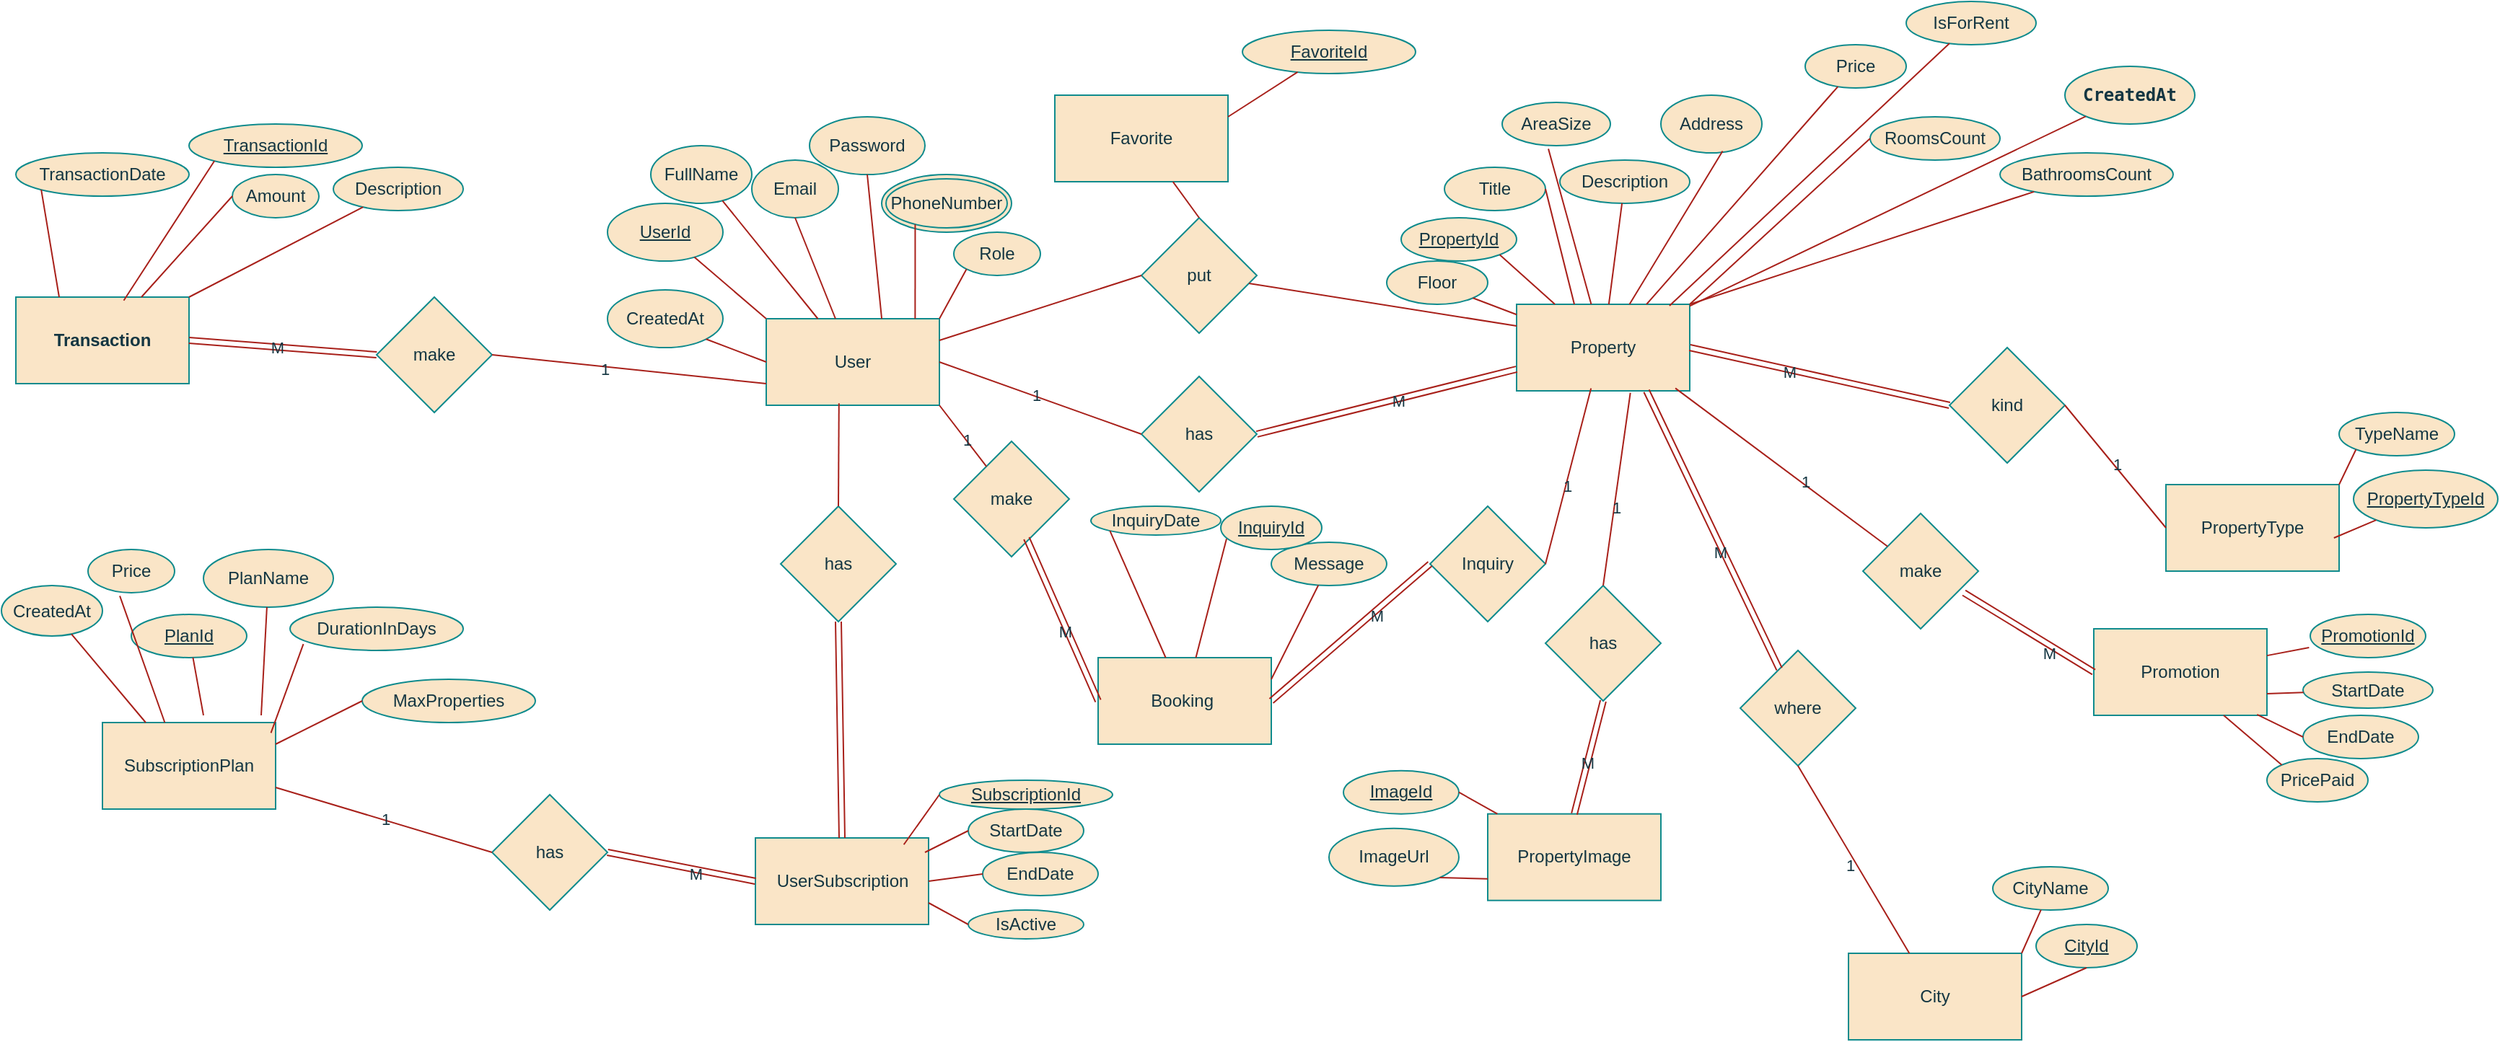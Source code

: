 <mxfile version="26.2.15">
  <diagram id="R2lEEEUBdFMjLlhIrx00" name="Page-1">
    <mxGraphModel dx="2963" dy="2132" grid="1" gridSize="10" guides="1" tooltips="1" connect="1" arrows="1" fold="1" page="1" pageScale="1" pageWidth="850" pageHeight="1100" math="0" shadow="0" extFonts="Permanent Marker^https://fonts.googleapis.com/css?family=Permanent+Marker">
      <root>
        <mxCell id="0" />
        <mxCell id="1" parent="0" />
        <mxCell id="-V20mJcXpSPPTkpzPlK9-1" value="User" style="rounded=0;whiteSpace=wrap;html=1;labelBackgroundColor=none;fillColor=#FAE5C7;strokeColor=#0F8B8D;fontColor=#143642;" vertex="1" parent="1">
          <mxGeometry x="120" y="190" width="120" height="60" as="geometry" />
        </mxCell>
        <mxCell id="-V20mJcXpSPPTkpzPlK9-2" value="&lt;u&gt;UserId&lt;/u&gt;" style="ellipse;whiteSpace=wrap;html=1;labelBackgroundColor=none;fillColor=#FAE5C7;strokeColor=#0F8B8D;fontColor=#143642;" vertex="1" parent="1">
          <mxGeometry x="10" y="110" width="80" height="40" as="geometry" />
        </mxCell>
        <mxCell id="-V20mJcXpSPPTkpzPlK9-3" value="Email" style="ellipse;whiteSpace=wrap;html=1;labelBackgroundColor=none;fillColor=#FAE5C7;strokeColor=#0F8B8D;fontColor=#143642;" vertex="1" parent="1">
          <mxGeometry x="110" y="80" width="60" height="40" as="geometry" />
        </mxCell>
        <mxCell id="-V20mJcXpSPPTkpzPlK9-4" value="FullName" style="ellipse;whiteSpace=wrap;html=1;labelBackgroundColor=none;fillColor=#FAE5C7;strokeColor=#0F8B8D;fontColor=#143642;" vertex="1" parent="1">
          <mxGeometry x="40" y="70" width="70" height="40" as="geometry" />
        </mxCell>
        <mxCell id="-V20mJcXpSPPTkpzPlK9-6" value="Password" style="ellipse;whiteSpace=wrap;html=1;labelBackgroundColor=none;fillColor=#FAE5C7;strokeColor=#0F8B8D;fontColor=#143642;" vertex="1" parent="1">
          <mxGeometry x="150" y="50" width="80" height="40" as="geometry" />
        </mxCell>
        <mxCell id="-V20mJcXpSPPTkpzPlK9-7" value="PhoneNumber" style="ellipse;shape=doubleEllipse;margin=3;whiteSpace=wrap;html=1;align=center;labelBackgroundColor=none;fillColor=#FAE5C7;strokeColor=#0F8B8D;fontColor=#143642;" vertex="1" parent="1">
          <mxGeometry x="200" y="90" width="90" height="40" as="geometry" />
        </mxCell>
        <mxCell id="-V20mJcXpSPPTkpzPlK9-8" value="Role" style="ellipse;whiteSpace=wrap;html=1;labelBackgroundColor=none;fillColor=#FAE5C7;strokeColor=#0F8B8D;fontColor=#143642;" vertex="1" parent="1">
          <mxGeometry x="250" y="130" width="60" height="30" as="geometry" />
        </mxCell>
        <mxCell id="-V20mJcXpSPPTkpzPlK9-10" value="CreatedAt" style="ellipse;whiteSpace=wrap;html=1;labelBackgroundColor=none;fillColor=#FAE5C7;strokeColor=#0F8B8D;fontColor=#143642;" vertex="1" parent="1">
          <mxGeometry x="10" y="170" width="80" height="40" as="geometry" />
        </mxCell>
        <mxCell id="-V20mJcXpSPPTkpzPlK9-11" value="" style="endArrow=none;html=1;rounded=0;entryX=1;entryY=1;entryDx=0;entryDy=0;exitX=0;exitY=0.5;exitDx=0;exitDy=0;labelBackgroundColor=none;strokeColor=#A8201A;fontColor=default;" edge="1" parent="1" source="-V20mJcXpSPPTkpzPlK9-1" target="-V20mJcXpSPPTkpzPlK9-10">
          <mxGeometry width="50" height="50" relative="1" as="geometry">
            <mxPoint x="400" y="350" as="sourcePoint" />
            <mxPoint x="450" y="300" as="targetPoint" />
          </mxGeometry>
        </mxCell>
        <mxCell id="-V20mJcXpSPPTkpzPlK9-12" value="" style="endArrow=none;html=1;rounded=0;exitX=0;exitY=0;exitDx=0;exitDy=0;labelBackgroundColor=none;strokeColor=#A8201A;fontColor=default;" edge="1" parent="1" source="-V20mJcXpSPPTkpzPlK9-1" target="-V20mJcXpSPPTkpzPlK9-2">
          <mxGeometry width="50" height="50" relative="1" as="geometry">
            <mxPoint x="110" y="170" as="sourcePoint" />
            <mxPoint x="450" y="300" as="targetPoint" />
          </mxGeometry>
        </mxCell>
        <mxCell id="-V20mJcXpSPPTkpzPlK9-13" value="" style="endArrow=none;html=1;rounded=0;labelBackgroundColor=none;strokeColor=#A8201A;fontColor=default;" edge="1" parent="1" source="-V20mJcXpSPPTkpzPlK9-1" target="-V20mJcXpSPPTkpzPlK9-4">
          <mxGeometry width="50" height="50" relative="1" as="geometry">
            <mxPoint x="400" y="350" as="sourcePoint" />
            <mxPoint x="450" y="300" as="targetPoint" />
          </mxGeometry>
        </mxCell>
        <mxCell id="-V20mJcXpSPPTkpzPlK9-14" value="" style="endArrow=none;html=1;rounded=0;entryX=0.5;entryY=1;entryDx=0;entryDy=0;labelBackgroundColor=none;strokeColor=#A8201A;fontColor=default;" edge="1" parent="1" source="-V20mJcXpSPPTkpzPlK9-1" target="-V20mJcXpSPPTkpzPlK9-3">
          <mxGeometry width="50" height="50" relative="1" as="geometry">
            <mxPoint x="400" y="350" as="sourcePoint" />
            <mxPoint x="450" y="300" as="targetPoint" />
          </mxGeometry>
        </mxCell>
        <mxCell id="-V20mJcXpSPPTkpzPlK9-15" value="" style="endArrow=none;html=1;rounded=0;entryX=0.5;entryY=1;entryDx=0;entryDy=0;exitX=0.667;exitY=0;exitDx=0;exitDy=0;exitPerimeter=0;labelBackgroundColor=none;strokeColor=#A8201A;fontColor=default;" edge="1" parent="1" source="-V20mJcXpSPPTkpzPlK9-1" target="-V20mJcXpSPPTkpzPlK9-6">
          <mxGeometry width="50" height="50" relative="1" as="geometry">
            <mxPoint x="400" y="350" as="sourcePoint" />
            <mxPoint x="450" y="300" as="targetPoint" />
          </mxGeometry>
        </mxCell>
        <mxCell id="-V20mJcXpSPPTkpzPlK9-16" value="" style="endArrow=none;html=1;rounded=0;entryX=0.258;entryY=0.865;entryDx=0;entryDy=0;entryPerimeter=0;exitX=0.86;exitY=0;exitDx=0;exitDy=0;exitPerimeter=0;labelBackgroundColor=none;strokeColor=#A8201A;fontColor=default;" edge="1" parent="1" source="-V20mJcXpSPPTkpzPlK9-1" target="-V20mJcXpSPPTkpzPlK9-7">
          <mxGeometry width="50" height="50" relative="1" as="geometry">
            <mxPoint x="400" y="350" as="sourcePoint" />
            <mxPoint x="450" y="300" as="targetPoint" />
          </mxGeometry>
        </mxCell>
        <mxCell id="-V20mJcXpSPPTkpzPlK9-17" value="" style="endArrow=none;html=1;rounded=0;entryX=0;entryY=1;entryDx=0;entryDy=0;exitX=1;exitY=0;exitDx=0;exitDy=0;labelBackgroundColor=none;strokeColor=#A8201A;fontColor=default;" edge="1" parent="1" source="-V20mJcXpSPPTkpzPlK9-1" target="-V20mJcXpSPPTkpzPlK9-8">
          <mxGeometry width="50" height="50" relative="1" as="geometry">
            <mxPoint x="400" y="350" as="sourcePoint" />
            <mxPoint x="450" y="300" as="targetPoint" />
          </mxGeometry>
        </mxCell>
        <mxCell id="-V20mJcXpSPPTkpzPlK9-18" value="Property" style="rounded=0;whiteSpace=wrap;html=1;labelBackgroundColor=none;fillColor=#FAE5C7;strokeColor=#0F8B8D;fontColor=#143642;" vertex="1" parent="1">
          <mxGeometry x="640" y="180" width="120" height="60" as="geometry" />
        </mxCell>
        <mxCell id="-V20mJcXpSPPTkpzPlK9-19" value="Price" style="ellipse;whiteSpace=wrap;html=1;labelBackgroundColor=none;fillColor=#FAE5C7;strokeColor=#0F8B8D;fontColor=#143642;" vertex="1" parent="1">
          <mxGeometry x="840" width="70" height="30" as="geometry" />
        </mxCell>
        <mxCell id="-V20mJcXpSPPTkpzPlK9-20" value="Description" style="ellipse;whiteSpace=wrap;html=1;labelBackgroundColor=none;fillColor=#FAE5C7;strokeColor=#0F8B8D;fontColor=#143642;" vertex="1" parent="1">
          <mxGeometry x="670" y="80" width="90" height="30" as="geometry" />
        </mxCell>
        <mxCell id="-V20mJcXpSPPTkpzPlK9-21" value="Title" style="ellipse;whiteSpace=wrap;html=1;labelBackgroundColor=none;fillColor=#FAE5C7;strokeColor=#0F8B8D;fontColor=#143642;" vertex="1" parent="1">
          <mxGeometry x="590" y="85" width="70" height="30" as="geometry" />
        </mxCell>
        <mxCell id="-V20mJcXpSPPTkpzPlK9-22" value="&lt;u&gt;PropertyId&lt;/u&gt;" style="ellipse;whiteSpace=wrap;html=1;labelBackgroundColor=none;fillColor=#FAE5C7;strokeColor=#0F8B8D;fontColor=#143642;" vertex="1" parent="1">
          <mxGeometry x="560" y="120" width="80" height="30" as="geometry" />
        </mxCell>
        <mxCell id="-V20mJcXpSPPTkpzPlK9-23" value="AreaSize" style="ellipse;whiteSpace=wrap;html=1;labelBackgroundColor=none;fillColor=#FAE5C7;strokeColor=#0F8B8D;fontColor=#143642;" vertex="1" parent="1">
          <mxGeometry x="630" y="40" width="75" height="30" as="geometry" />
        </mxCell>
        <mxCell id="-V20mJcXpSPPTkpzPlK9-24" value="Address" style="ellipse;whiteSpace=wrap;html=1;labelBackgroundColor=none;fillColor=#FAE5C7;strokeColor=#0F8B8D;fontColor=#143642;" vertex="1" parent="1">
          <mxGeometry x="740" y="35" width="70" height="40" as="geometry" />
        </mxCell>
        <mxCell id="-V20mJcXpSPPTkpzPlK9-25" value="IsForRent" style="ellipse;whiteSpace=wrap;html=1;labelBackgroundColor=none;fillColor=#FAE5C7;strokeColor=#0F8B8D;fontColor=#143642;" vertex="1" parent="1">
          <mxGeometry x="910" y="-30" width="90" height="30" as="geometry" />
        </mxCell>
        <mxCell id="-V20mJcXpSPPTkpzPlK9-27" value="RoomsCount" style="ellipse;whiteSpace=wrap;html=1;labelBackgroundColor=none;fillColor=#FAE5C7;strokeColor=#0F8B8D;fontColor=#143642;" vertex="1" parent="1">
          <mxGeometry x="885" y="50" width="90" height="30" as="geometry" />
        </mxCell>
        <mxCell id="-V20mJcXpSPPTkpzPlK9-29" value="Floor" style="ellipse;whiteSpace=wrap;html=1;labelBackgroundColor=none;fillColor=#FAE5C7;strokeColor=#0F8B8D;fontColor=#143642;" vertex="1" parent="1">
          <mxGeometry x="550" y="150" width="70" height="30" as="geometry" />
        </mxCell>
        <mxCell id="-V20mJcXpSPPTkpzPlK9-30" value="BathroomsCount" style="ellipse;whiteSpace=wrap;html=1;labelBackgroundColor=none;fillColor=#FAE5C7;strokeColor=#0F8B8D;fontColor=#143642;" vertex="1" parent="1">
          <mxGeometry x="975" y="75" width="120" height="30" as="geometry" />
        </mxCell>
        <mxCell id="-V20mJcXpSPPTkpzPlK9-43" value="" style="endArrow=none;html=1;rounded=0;entryX=0.611;entryY=0.97;entryDx=0;entryDy=0;entryPerimeter=0;labelBackgroundColor=none;strokeColor=#A8201A;fontColor=default;" edge="1" parent="1" source="-V20mJcXpSPPTkpzPlK9-18" target="-V20mJcXpSPPTkpzPlK9-24">
          <mxGeometry width="50" height="50" relative="1" as="geometry">
            <mxPoint x="410" y="340" as="sourcePoint" />
            <mxPoint x="460" y="290" as="targetPoint" />
          </mxGeometry>
        </mxCell>
        <mxCell id="-V20mJcXpSPPTkpzPlK9-44" value="" style="endArrow=none;html=1;rounded=0;entryX=1;entryY=0.5;entryDx=0;entryDy=0;labelBackgroundColor=none;strokeColor=#A8201A;fontColor=default;" edge="1" parent="1" target="-V20mJcXpSPPTkpzPlK9-21">
          <mxGeometry width="50" height="50" relative="1" as="geometry">
            <mxPoint x="680" y="180" as="sourcePoint" />
            <mxPoint x="460" y="290" as="targetPoint" />
          </mxGeometry>
        </mxCell>
        <mxCell id="-V20mJcXpSPPTkpzPlK9-45" value="" style="endArrow=none;html=1;rounded=0;entryX=0.427;entryY=1.073;entryDx=0;entryDy=0;entryPerimeter=0;labelBackgroundColor=none;strokeColor=#A8201A;fontColor=default;" edge="1" parent="1" source="-V20mJcXpSPPTkpzPlK9-18" target="-V20mJcXpSPPTkpzPlK9-23">
          <mxGeometry width="50" height="50" relative="1" as="geometry">
            <mxPoint x="410" y="340" as="sourcePoint" />
            <mxPoint x="460" y="290" as="targetPoint" />
          </mxGeometry>
        </mxCell>
        <mxCell id="-V20mJcXpSPPTkpzPlK9-46" value="" style="endArrow=none;html=1;rounded=0;exitX=0.75;exitY=0;exitDx=0;exitDy=0;labelBackgroundColor=none;strokeColor=#A8201A;fontColor=default;" edge="1" parent="1" source="-V20mJcXpSPPTkpzPlK9-18" target="-V20mJcXpSPPTkpzPlK9-19">
          <mxGeometry width="50" height="50" relative="1" as="geometry">
            <mxPoint x="410" y="340" as="sourcePoint" />
            <mxPoint x="460" y="290" as="targetPoint" />
          </mxGeometry>
        </mxCell>
        <mxCell id="-V20mJcXpSPPTkpzPlK9-47" value="" style="endArrow=none;html=1;rounded=0;exitX=1;exitY=0;exitDx=0;exitDy=0;labelBackgroundColor=none;strokeColor=#A8201A;fontColor=default;" edge="1" parent="1" source="-V20mJcXpSPPTkpzPlK9-18" target="-V20mJcXpSPPTkpzPlK9-30">
          <mxGeometry width="50" height="50" relative="1" as="geometry">
            <mxPoint x="760" y="210" as="sourcePoint" />
            <mxPoint x="460" y="290" as="targetPoint" />
          </mxGeometry>
        </mxCell>
        <mxCell id="-V20mJcXpSPPTkpzPlK9-48" value="" style="endArrow=none;html=1;rounded=0;exitX=0.883;exitY=0.017;exitDx=0;exitDy=0;exitPerimeter=0;labelBackgroundColor=none;strokeColor=#A8201A;fontColor=default;" edge="1" parent="1" source="-V20mJcXpSPPTkpzPlK9-18" target="-V20mJcXpSPPTkpzPlK9-25">
          <mxGeometry width="50" height="50" relative="1" as="geometry">
            <mxPoint x="410" y="340" as="sourcePoint" />
            <mxPoint x="460" y="290" as="targetPoint" />
          </mxGeometry>
        </mxCell>
        <mxCell id="-V20mJcXpSPPTkpzPlK9-49" value="" style="endArrow=none;html=1;rounded=0;entryX=0;entryY=0.5;entryDx=0;entryDy=0;exitX=1;exitY=0;exitDx=0;exitDy=0;labelBackgroundColor=none;strokeColor=#A8201A;fontColor=default;" edge="1" parent="1" source="-V20mJcXpSPPTkpzPlK9-18" target="-V20mJcXpSPPTkpzPlK9-27">
          <mxGeometry width="50" height="50" relative="1" as="geometry">
            <mxPoint x="410" y="340" as="sourcePoint" />
            <mxPoint x="460" y="290" as="targetPoint" />
          </mxGeometry>
        </mxCell>
        <mxCell id="-V20mJcXpSPPTkpzPlK9-50" value="" style="endArrow=none;html=1;rounded=0;entryX=1;entryY=1;entryDx=0;entryDy=0;labelBackgroundColor=none;strokeColor=#A8201A;fontColor=default;" edge="1" parent="1" source="-V20mJcXpSPPTkpzPlK9-18" target="-V20mJcXpSPPTkpzPlK9-22">
          <mxGeometry width="50" height="50" relative="1" as="geometry">
            <mxPoint x="410" y="340" as="sourcePoint" />
            <mxPoint x="460" y="290" as="targetPoint" />
          </mxGeometry>
        </mxCell>
        <mxCell id="-V20mJcXpSPPTkpzPlK9-51" value="" style="endArrow=none;html=1;rounded=0;labelBackgroundColor=none;strokeColor=#A8201A;fontColor=default;" edge="1" parent="1" source="-V20mJcXpSPPTkpzPlK9-18" target="-V20mJcXpSPPTkpzPlK9-20">
          <mxGeometry width="50" height="50" relative="1" as="geometry">
            <mxPoint x="410" y="340" as="sourcePoint" />
            <mxPoint x="460" y="290" as="targetPoint" />
          </mxGeometry>
        </mxCell>
        <mxCell id="-V20mJcXpSPPTkpzPlK9-52" value="" style="endArrow=none;html=1;rounded=0;entryX=1;entryY=1;entryDx=0;entryDy=0;labelBackgroundColor=none;strokeColor=#A8201A;fontColor=default;" edge="1" parent="1" source="-V20mJcXpSPPTkpzPlK9-18" target="-V20mJcXpSPPTkpzPlK9-29">
          <mxGeometry width="50" height="50" relative="1" as="geometry">
            <mxPoint x="410" y="340" as="sourcePoint" />
            <mxPoint x="460" y="290" as="targetPoint" />
          </mxGeometry>
        </mxCell>
        <mxCell id="-V20mJcXpSPPTkpzPlK9-53" value="&lt;strong data-end=&quot;293&quot; data-start=&quot;278&quot;&gt;&lt;code data-end=&quot;291&quot; data-start=&quot;280&quot;&gt;CreatedAt&lt;/code&gt;&lt;/strong&gt;" style="ellipse;whiteSpace=wrap;html=1;labelBackgroundColor=none;fillColor=#FAE5C7;strokeColor=#0F8B8D;fontColor=#143642;" vertex="1" parent="1">
          <mxGeometry x="1020" y="15" width="90" height="40" as="geometry" />
        </mxCell>
        <mxCell id="-V20mJcXpSPPTkpzPlK9-54" value="" style="endArrow=none;html=1;rounded=0;labelBackgroundColor=none;strokeColor=#A8201A;fontColor=default;" edge="1" parent="1" source="-V20mJcXpSPPTkpzPlK9-18" target="-V20mJcXpSPPTkpzPlK9-53">
          <mxGeometry width="50" height="50" relative="1" as="geometry">
            <mxPoint x="410" y="340" as="sourcePoint" />
            <mxPoint x="460" y="290" as="targetPoint" />
          </mxGeometry>
        </mxCell>
        <mxCell id="-V20mJcXpSPPTkpzPlK9-55" value="PropertyImage" style="rounded=0;whiteSpace=wrap;html=1;labelBackgroundColor=none;fillColor=#FAE5C7;strokeColor=#0F8B8D;fontColor=#143642;" vertex="1" parent="1">
          <mxGeometry x="620" y="533.34" width="120" height="60" as="geometry" />
        </mxCell>
        <mxCell id="-V20mJcXpSPPTkpzPlK9-56" value="ImageUrl" style="ellipse;whiteSpace=wrap;html=1;labelBackgroundColor=none;fillColor=#FAE5C7;strokeColor=#0F8B8D;fontColor=#143642;" vertex="1" parent="1">
          <mxGeometry x="510" y="543.34" width="90" height="40" as="geometry" />
        </mxCell>
        <mxCell id="-V20mJcXpSPPTkpzPlK9-57" value="&lt;u&gt;ImageId&lt;/u&gt;" style="ellipse;whiteSpace=wrap;html=1;labelBackgroundColor=none;fillColor=#FAE5C7;strokeColor=#0F8B8D;fontColor=#143642;" vertex="1" parent="1">
          <mxGeometry x="520" y="503.34" width="80" height="30" as="geometry" />
        </mxCell>
        <mxCell id="-V20mJcXpSPPTkpzPlK9-58" value="" style="endArrow=none;html=1;rounded=0;exitX=1;exitY=1;exitDx=0;exitDy=0;entryX=0;entryY=0.75;entryDx=0;entryDy=0;labelBackgroundColor=none;strokeColor=#A8201A;fontColor=default;" edge="1" parent="1" source="-V20mJcXpSPPTkpzPlK9-56" target="-V20mJcXpSPPTkpzPlK9-55">
          <mxGeometry width="50" height="50" relative="1" as="geometry">
            <mxPoint x="1150" y="393.34" as="sourcePoint" />
            <mxPoint x="1200" y="343.34" as="targetPoint" />
          </mxGeometry>
        </mxCell>
        <mxCell id="-V20mJcXpSPPTkpzPlK9-59" value="" style="endArrow=none;html=1;rounded=0;exitX=1;exitY=0.5;exitDx=0;exitDy=0;labelBackgroundColor=none;strokeColor=#A8201A;fontColor=default;" edge="1" parent="1" source="-V20mJcXpSPPTkpzPlK9-57" target="-V20mJcXpSPPTkpzPlK9-55">
          <mxGeometry width="50" height="50" relative="1" as="geometry">
            <mxPoint x="1150" y="393.34" as="sourcePoint" />
            <mxPoint x="1200" y="343.34" as="targetPoint" />
          </mxGeometry>
        </mxCell>
        <mxCell id="-V20mJcXpSPPTkpzPlK9-61" value="City" style="rounded=0;whiteSpace=wrap;html=1;labelBackgroundColor=none;fillColor=#FAE5C7;strokeColor=#0F8B8D;fontColor=#143642;" vertex="1" parent="1">
          <mxGeometry x="870" y="630" width="120" height="60" as="geometry" />
        </mxCell>
        <mxCell id="-V20mJcXpSPPTkpzPlK9-62" value="CityName" style="ellipse;whiteSpace=wrap;html=1;labelBackgroundColor=none;fillColor=#FAE5C7;strokeColor=#0F8B8D;fontColor=#143642;" vertex="1" parent="1">
          <mxGeometry x="970" y="570" width="80" height="30" as="geometry" />
        </mxCell>
        <mxCell id="-V20mJcXpSPPTkpzPlK9-63" value="&lt;u&gt;CityId&lt;/u&gt;" style="ellipse;whiteSpace=wrap;html=1;labelBackgroundColor=none;fillColor=#FAE5C7;strokeColor=#0F8B8D;fontColor=#143642;" vertex="1" parent="1">
          <mxGeometry x="1000" y="610" width="70" height="30" as="geometry" />
        </mxCell>
        <mxCell id="-V20mJcXpSPPTkpzPlK9-64" value="" style="endArrow=none;html=1;rounded=0;exitX=1;exitY=0.5;exitDx=0;exitDy=0;entryX=0.5;entryY=1;entryDx=0;entryDy=0;labelBackgroundColor=none;strokeColor=#A8201A;fontColor=default;" edge="1" parent="1" source="-V20mJcXpSPPTkpzPlK9-61" target="-V20mJcXpSPPTkpzPlK9-63">
          <mxGeometry width="50" height="50" relative="1" as="geometry">
            <mxPoint x="910" y="500" as="sourcePoint" />
            <mxPoint x="960" y="450" as="targetPoint" />
          </mxGeometry>
        </mxCell>
        <mxCell id="-V20mJcXpSPPTkpzPlK9-65" value="" style="endArrow=none;html=1;rounded=0;exitX=1;exitY=0;exitDx=0;exitDy=0;labelBackgroundColor=none;strokeColor=#A8201A;fontColor=default;" edge="1" parent="1" source="-V20mJcXpSPPTkpzPlK9-61" target="-V20mJcXpSPPTkpzPlK9-62">
          <mxGeometry width="50" height="50" relative="1" as="geometry">
            <mxPoint x="910" y="500" as="sourcePoint" />
            <mxPoint x="960" y="450" as="targetPoint" />
          </mxGeometry>
        </mxCell>
        <mxCell id="-V20mJcXpSPPTkpzPlK9-66" value="Booking&amp;nbsp;" style="rounded=0;whiteSpace=wrap;html=1;labelBackgroundColor=none;fillColor=#FAE5C7;strokeColor=#0F8B8D;fontColor=#143642;" vertex="1" parent="1">
          <mxGeometry x="350" y="425" width="120" height="60" as="geometry" />
        </mxCell>
        <mxCell id="-V20mJcXpSPPTkpzPlK9-67" value="InquiryDate" style="ellipse;whiteSpace=wrap;html=1;labelBackgroundColor=none;fillColor=#FAE5C7;strokeColor=#0F8B8D;fontColor=#143642;" vertex="1" parent="1">
          <mxGeometry x="345" y="320" width="90" height="20" as="geometry" />
        </mxCell>
        <mxCell id="-V20mJcXpSPPTkpzPlK9-68" value="Message" style="ellipse;whiteSpace=wrap;html=1;labelBackgroundColor=none;fillColor=#FAE5C7;strokeColor=#0F8B8D;fontColor=#143642;" vertex="1" parent="1">
          <mxGeometry x="470" y="345" width="80" height="30" as="geometry" />
        </mxCell>
        <mxCell id="-V20mJcXpSPPTkpzPlK9-69" value="&lt;u&gt;InquiryId&lt;/u&gt;" style="ellipse;whiteSpace=wrap;html=1;labelBackgroundColor=none;fillColor=#FAE5C7;strokeColor=#0F8B8D;fontColor=#143642;" vertex="1" parent="1">
          <mxGeometry x="435" y="320" width="70" height="30" as="geometry" />
        </mxCell>
        <mxCell id="-V20mJcXpSPPTkpzPlK9-70" value="" style="endArrow=none;html=1;rounded=0;exitX=1;exitY=0.25;exitDx=0;exitDy=0;labelBackgroundColor=none;strokeColor=#A8201A;fontColor=default;" edge="1" parent="1" source="-V20mJcXpSPPTkpzPlK9-66" target="-V20mJcXpSPPTkpzPlK9-68">
          <mxGeometry width="50" height="50" relative="1" as="geometry">
            <mxPoint x="690" y="210" as="sourcePoint" />
            <mxPoint x="740" y="160" as="targetPoint" />
          </mxGeometry>
        </mxCell>
        <mxCell id="-V20mJcXpSPPTkpzPlK9-71" value="" style="endArrow=none;html=1;rounded=0;entryX=0.057;entryY=0.753;entryDx=0;entryDy=0;entryPerimeter=0;labelBackgroundColor=none;strokeColor=#A8201A;fontColor=default;" edge="1" parent="1" source="-V20mJcXpSPPTkpzPlK9-66" target="-V20mJcXpSPPTkpzPlK9-69">
          <mxGeometry width="50" height="50" relative="1" as="geometry">
            <mxPoint x="690" y="210" as="sourcePoint" />
            <mxPoint x="740" y="160" as="targetPoint" />
          </mxGeometry>
        </mxCell>
        <mxCell id="-V20mJcXpSPPTkpzPlK9-72" value="" style="endArrow=none;html=1;rounded=0;exitX=0;exitY=1;exitDx=0;exitDy=0;labelBackgroundColor=none;strokeColor=#A8201A;fontColor=default;" edge="1" parent="1" source="-V20mJcXpSPPTkpzPlK9-67" target="-V20mJcXpSPPTkpzPlK9-66">
          <mxGeometry width="50" height="50" relative="1" as="geometry">
            <mxPoint x="690" y="210" as="sourcePoint" />
            <mxPoint x="740" y="160" as="targetPoint" />
          </mxGeometry>
        </mxCell>
        <mxCell id="-V20mJcXpSPPTkpzPlK9-73" value="PropertyType" style="rounded=0;whiteSpace=wrap;html=1;labelBackgroundColor=none;fillColor=#FAE5C7;strokeColor=#0F8B8D;fontColor=#143642;" vertex="1" parent="1">
          <mxGeometry x="1090" y="305" width="120" height="60" as="geometry" />
        </mxCell>
        <mxCell id="-V20mJcXpSPPTkpzPlK9-74" value="TypeName" style="ellipse;whiteSpace=wrap;html=1;labelBackgroundColor=none;fillColor=#FAE5C7;strokeColor=#0F8B8D;fontColor=#143642;" vertex="1" parent="1">
          <mxGeometry x="1210" y="255" width="80" height="30" as="geometry" />
        </mxCell>
        <mxCell id="-V20mJcXpSPPTkpzPlK9-75" value="&lt;u&gt;PropertyTypeId&lt;/u&gt;" style="ellipse;whiteSpace=wrap;html=1;labelBackgroundColor=none;fillColor=#FAE5C7;strokeColor=#0F8B8D;fontColor=#143642;" vertex="1" parent="1">
          <mxGeometry x="1220" y="295" width="100" height="40" as="geometry" />
        </mxCell>
        <mxCell id="-V20mJcXpSPPTkpzPlK9-76" value="" style="endArrow=none;html=1;rounded=0;entryX=0;entryY=1;entryDx=0;entryDy=0;exitX=1;exitY=0;exitDx=0;exitDy=0;labelBackgroundColor=none;strokeColor=#A8201A;fontColor=default;" edge="1" parent="1" source="-V20mJcXpSPPTkpzPlK9-73" target="-V20mJcXpSPPTkpzPlK9-74">
          <mxGeometry width="50" height="50" relative="1" as="geometry">
            <mxPoint x="720" y="275" as="sourcePoint" />
            <mxPoint x="770" y="225" as="targetPoint" />
          </mxGeometry>
        </mxCell>
        <mxCell id="-V20mJcXpSPPTkpzPlK9-77" value="" style="endArrow=none;html=1;rounded=0;exitX=0.97;exitY=0.617;exitDx=0;exitDy=0;exitPerimeter=0;labelBackgroundColor=none;strokeColor=#A8201A;fontColor=default;" edge="1" parent="1" source="-V20mJcXpSPPTkpzPlK9-73" target="-V20mJcXpSPPTkpzPlK9-75">
          <mxGeometry width="50" height="50" relative="1" as="geometry">
            <mxPoint x="720" y="275" as="sourcePoint" />
            <mxPoint x="770" y="225" as="targetPoint" />
          </mxGeometry>
        </mxCell>
        <mxCell id="-V20mJcXpSPPTkpzPlK9-81" value="SubscriptionPlan" style="rounded=0;whiteSpace=wrap;html=1;labelBackgroundColor=none;fillColor=#FAE5C7;strokeColor=#0F8B8D;fontColor=#143642;" vertex="1" parent="1">
          <mxGeometry x="-340" y="470" width="120" height="60" as="geometry" />
        </mxCell>
        <mxCell id="-V20mJcXpSPPTkpzPlK9-82" value="&lt;u&gt;PlanId&lt;/u&gt;" style="ellipse;whiteSpace=wrap;html=1;labelBackgroundColor=none;fillColor=#FAE5C7;strokeColor=#0F8B8D;fontColor=#143642;" vertex="1" parent="1">
          <mxGeometry x="-320" y="395" width="80" height="30" as="geometry" />
        </mxCell>
        <mxCell id="-V20mJcXpSPPTkpzPlK9-83" value="PlanName" style="ellipse;whiteSpace=wrap;html=1;labelBackgroundColor=none;fillColor=#FAE5C7;strokeColor=#0F8B8D;fontColor=#143642;" vertex="1" parent="1">
          <mxGeometry x="-270" y="350" width="90" height="40" as="geometry" />
        </mxCell>
        <mxCell id="-V20mJcXpSPPTkpzPlK9-84" value="Price" style="ellipse;whiteSpace=wrap;html=1;labelBackgroundColor=none;fillColor=#FAE5C7;strokeColor=#0F8B8D;fontColor=#143642;" vertex="1" parent="1">
          <mxGeometry x="-350" y="350" width="60" height="30" as="geometry" />
        </mxCell>
        <mxCell id="-V20mJcXpSPPTkpzPlK9-85" value="DurationInDays" style="ellipse;whiteSpace=wrap;html=1;labelBackgroundColor=none;fillColor=#FAE5C7;strokeColor=#0F8B8D;fontColor=#143642;" vertex="1" parent="1">
          <mxGeometry x="-210" y="390" width="120" height="30" as="geometry" />
        </mxCell>
        <mxCell id="-V20mJcXpSPPTkpzPlK9-87" value="CreatedAt" style="ellipse;whiteSpace=wrap;html=1;labelBackgroundColor=none;fillColor=#FAE5C7;strokeColor=#0F8B8D;fontColor=#143642;" vertex="1" parent="1">
          <mxGeometry x="-410" y="375" width="70" height="35" as="geometry" />
        </mxCell>
        <mxCell id="-V20mJcXpSPPTkpzPlK9-88" value="MaxProperties" style="ellipse;whiteSpace=wrap;html=1;labelBackgroundColor=none;fillColor=#FAE5C7;strokeColor=#0F8B8D;fontColor=#143642;" vertex="1" parent="1">
          <mxGeometry x="-160" y="440" width="120" height="30" as="geometry" />
        </mxCell>
        <mxCell id="-V20mJcXpSPPTkpzPlK9-89" value="" style="endArrow=none;html=1;rounded=0;labelBackgroundColor=none;strokeColor=#A8201A;fontColor=default;" edge="1" parent="1" source="-V20mJcXpSPPTkpzPlK9-82">
          <mxGeometry width="50" height="50" relative="1" as="geometry">
            <mxPoint x="-720" y="620" as="sourcePoint" />
            <mxPoint x="-270" y="465" as="targetPoint" />
          </mxGeometry>
        </mxCell>
        <mxCell id="-V20mJcXpSPPTkpzPlK9-90" value="" style="endArrow=none;html=1;rounded=0;entryX=0.367;entryY=1.073;entryDx=0;entryDy=0;entryPerimeter=0;exitX=0.36;exitY=0;exitDx=0;exitDy=0;exitPerimeter=0;labelBackgroundColor=none;strokeColor=#A8201A;fontColor=default;" edge="1" parent="1" source="-V20mJcXpSPPTkpzPlK9-81" target="-V20mJcXpSPPTkpzPlK9-84">
          <mxGeometry width="50" height="50" relative="1" as="geometry">
            <mxPoint x="-720" y="620" as="sourcePoint" />
            <mxPoint x="-670" y="570" as="targetPoint" />
          </mxGeometry>
        </mxCell>
        <mxCell id="-V20mJcXpSPPTkpzPlK9-91" value="" style="endArrow=none;html=1;rounded=0;labelBackgroundColor=none;strokeColor=#A8201A;fontColor=default;" edge="1" parent="1" target="-V20mJcXpSPPTkpzPlK9-83">
          <mxGeometry width="50" height="50" relative="1" as="geometry">
            <mxPoint x="-230" y="465" as="sourcePoint" />
            <mxPoint x="-670" y="570" as="targetPoint" />
          </mxGeometry>
        </mxCell>
        <mxCell id="-V20mJcXpSPPTkpzPlK9-92" value="" style="endArrow=none;html=1;rounded=0;entryX=0.077;entryY=0.853;entryDx=0;entryDy=0;exitX=0.973;exitY=0.12;exitDx=0;exitDy=0;exitPerimeter=0;entryPerimeter=0;labelBackgroundColor=none;strokeColor=#A8201A;fontColor=default;" edge="1" parent="1" source="-V20mJcXpSPPTkpzPlK9-81" target="-V20mJcXpSPPTkpzPlK9-85">
          <mxGeometry width="50" height="50" relative="1" as="geometry">
            <mxPoint x="-720" y="620" as="sourcePoint" />
            <mxPoint x="-670" y="570" as="targetPoint" />
          </mxGeometry>
        </mxCell>
        <mxCell id="-V20mJcXpSPPTkpzPlK9-93" value="" style="endArrow=none;html=1;rounded=0;exitX=1;exitY=0.25;exitDx=0;exitDy=0;entryX=0;entryY=0.5;entryDx=0;entryDy=0;labelBackgroundColor=none;strokeColor=#A8201A;fontColor=default;" edge="1" parent="1" source="-V20mJcXpSPPTkpzPlK9-81" target="-V20mJcXpSPPTkpzPlK9-88">
          <mxGeometry width="50" height="50" relative="1" as="geometry">
            <mxPoint x="-720" y="620" as="sourcePoint" />
            <mxPoint x="-149.139" y="453.112" as="targetPoint" />
          </mxGeometry>
        </mxCell>
        <mxCell id="-V20mJcXpSPPTkpzPlK9-94" value="" style="endArrow=none;html=1;rounded=0;exitX=0.25;exitY=0;exitDx=0;exitDy=0;labelBackgroundColor=none;strokeColor=#A8201A;fontColor=default;" edge="1" parent="1" source="-V20mJcXpSPPTkpzPlK9-81" target="-V20mJcXpSPPTkpzPlK9-87">
          <mxGeometry width="50" height="50" relative="1" as="geometry">
            <mxPoint x="-270" y="450" as="sourcePoint" />
            <mxPoint x="-670" y="570" as="targetPoint" />
          </mxGeometry>
        </mxCell>
        <mxCell id="-V20mJcXpSPPTkpzPlK9-95" value="UserSubscription" style="rounded=0;whiteSpace=wrap;html=1;labelBackgroundColor=none;fillColor=#FAE5C7;strokeColor=#0F8B8D;fontColor=#143642;" vertex="1" parent="1">
          <mxGeometry x="112.5" y="550" width="120" height="60" as="geometry" />
        </mxCell>
        <mxCell id="-V20mJcXpSPPTkpzPlK9-96" value="EndDate" style="ellipse;whiteSpace=wrap;html=1;labelBackgroundColor=none;fillColor=#FAE5C7;strokeColor=#0F8B8D;fontColor=#143642;" vertex="1" parent="1">
          <mxGeometry x="270" y="560" width="80" height="30" as="geometry" />
        </mxCell>
        <mxCell id="-V20mJcXpSPPTkpzPlK9-97" value="StartDate" style="ellipse;whiteSpace=wrap;html=1;labelBackgroundColor=none;fillColor=#FAE5C7;strokeColor=#0F8B8D;fontColor=#143642;" vertex="1" parent="1">
          <mxGeometry x="260" y="530" width="80" height="30" as="geometry" />
        </mxCell>
        <mxCell id="-V20mJcXpSPPTkpzPlK9-98" value="&lt;u&gt;SubscriptionId&lt;/u&gt;" style="ellipse;whiteSpace=wrap;html=1;labelBackgroundColor=none;fillColor=#FAE5C7;strokeColor=#0F8B8D;fontColor=#143642;" vertex="1" parent="1">
          <mxGeometry x="240" y="510" width="120" height="20" as="geometry" />
        </mxCell>
        <mxCell id="-V20mJcXpSPPTkpzPlK9-99" value="IsActive" style="ellipse;whiteSpace=wrap;html=1;labelBackgroundColor=none;fillColor=#FAE5C7;strokeColor=#0F8B8D;fontColor=#143642;" vertex="1" parent="1">
          <mxGeometry x="260" y="600" width="80" height="20" as="geometry" />
        </mxCell>
        <mxCell id="-V20mJcXpSPPTkpzPlK9-100" value="" style="endArrow=none;html=1;rounded=0;entryX=0;entryY=0.5;entryDx=0;entryDy=0;exitX=1;exitY=0.75;exitDx=0;exitDy=0;labelBackgroundColor=none;strokeColor=#A8201A;fontColor=default;" edge="1" parent="1" source="-V20mJcXpSPPTkpzPlK9-95" target="-V20mJcXpSPPTkpzPlK9-99">
          <mxGeometry width="50" height="50" relative="1" as="geometry">
            <mxPoint x="170" y="340" as="sourcePoint" />
            <mxPoint x="220" y="290" as="targetPoint" />
          </mxGeometry>
        </mxCell>
        <mxCell id="-V20mJcXpSPPTkpzPlK9-101" value="" style="endArrow=none;html=1;rounded=0;entryX=0;entryY=0.5;entryDx=0;entryDy=0;exitX=1;exitY=0.5;exitDx=0;exitDy=0;labelBackgroundColor=none;strokeColor=#A8201A;fontColor=default;" edge="1" parent="1" source="-V20mJcXpSPPTkpzPlK9-95" target="-V20mJcXpSPPTkpzPlK9-96">
          <mxGeometry width="50" height="50" relative="1" as="geometry">
            <mxPoint x="170" y="340" as="sourcePoint" />
            <mxPoint x="220" y="290" as="targetPoint" />
          </mxGeometry>
        </mxCell>
        <mxCell id="-V20mJcXpSPPTkpzPlK9-102" value="" style="endArrow=none;html=1;rounded=0;entryX=0;entryY=0.5;entryDx=0;entryDy=0;labelBackgroundColor=none;strokeColor=#A8201A;fontColor=default;" edge="1" parent="1" target="-V20mJcXpSPPTkpzPlK9-97">
          <mxGeometry width="50" height="50" relative="1" as="geometry">
            <mxPoint x="230" y="560" as="sourcePoint" />
            <mxPoint x="220" y="290" as="targetPoint" />
          </mxGeometry>
        </mxCell>
        <mxCell id="-V20mJcXpSPPTkpzPlK9-103" value="" style="endArrow=none;html=1;rounded=0;exitX=0;exitY=0.5;exitDx=0;exitDy=0;entryX=0.857;entryY=0.077;entryDx=0;entryDy=0;entryPerimeter=0;labelBackgroundColor=none;strokeColor=#A8201A;fontColor=default;" edge="1" parent="1" source="-V20mJcXpSPPTkpzPlK9-98" target="-V20mJcXpSPPTkpzPlK9-95">
          <mxGeometry width="50" height="50" relative="1" as="geometry">
            <mxPoint x="170" y="340" as="sourcePoint" />
            <mxPoint x="220" y="290" as="targetPoint" />
          </mxGeometry>
        </mxCell>
        <mxCell id="-V20mJcXpSPPTkpzPlK9-104" value="Promotion" style="rounded=0;whiteSpace=wrap;html=1;labelBackgroundColor=none;fillColor=#FAE5C7;strokeColor=#0F8B8D;fontColor=#143642;" vertex="1" parent="1">
          <mxGeometry x="1040" y="405" width="120" height="60" as="geometry" />
        </mxCell>
        <mxCell id="-V20mJcXpSPPTkpzPlK9-105" value="PricePaid" style="ellipse;whiteSpace=wrap;html=1;labelBackgroundColor=none;fillColor=#FAE5C7;strokeColor=#0F8B8D;fontColor=#143642;" vertex="1" parent="1">
          <mxGeometry x="1160" y="495" width="70" height="30" as="geometry" />
        </mxCell>
        <mxCell id="-V20mJcXpSPPTkpzPlK9-106" value="EndDate" style="ellipse;whiteSpace=wrap;html=1;labelBackgroundColor=none;fillColor=#FAE5C7;strokeColor=#0F8B8D;fontColor=#143642;" vertex="1" parent="1">
          <mxGeometry x="1185" y="465" width="80" height="30" as="geometry" />
        </mxCell>
        <mxCell id="-V20mJcXpSPPTkpzPlK9-107" value="StartDate" style="ellipse;whiteSpace=wrap;html=1;labelBackgroundColor=none;fillColor=#FAE5C7;strokeColor=#0F8B8D;fontColor=#143642;" vertex="1" parent="1">
          <mxGeometry x="1185" y="435" width="90" height="25" as="geometry" />
        </mxCell>
        <mxCell id="-V20mJcXpSPPTkpzPlK9-108" value="&lt;u&gt;PromotionId&lt;/u&gt;" style="ellipse;whiteSpace=wrap;html=1;labelBackgroundColor=none;fillColor=#FAE5C7;strokeColor=#0F8B8D;fontColor=#143642;" vertex="1" parent="1">
          <mxGeometry x="1190" y="395" width="80" height="30" as="geometry" />
        </mxCell>
        <mxCell id="-V20mJcXpSPPTkpzPlK9-110" value="" style="endArrow=none;html=1;rounded=0;exitX=0.75;exitY=1;exitDx=0;exitDy=0;entryX=0;entryY=0;entryDx=0;entryDy=0;labelBackgroundColor=none;strokeColor=#A8201A;fontColor=default;" edge="1" parent="1" source="-V20mJcXpSPPTkpzPlK9-104" target="-V20mJcXpSPPTkpzPlK9-105">
          <mxGeometry width="50" height="50" relative="1" as="geometry">
            <mxPoint x="1490" y="355" as="sourcePoint" />
            <mxPoint x="1540" y="305" as="targetPoint" />
          </mxGeometry>
        </mxCell>
        <mxCell id="-V20mJcXpSPPTkpzPlK9-111" value="" style="endArrow=none;html=1;rounded=0;exitX=0.943;exitY=0.99;exitDx=0;exitDy=0;exitPerimeter=0;entryX=0;entryY=0.5;entryDx=0;entryDy=0;labelBackgroundColor=none;strokeColor=#A8201A;fontColor=default;" edge="1" parent="1" source="-V20mJcXpSPPTkpzPlK9-104" target="-V20mJcXpSPPTkpzPlK9-106">
          <mxGeometry width="50" height="50" relative="1" as="geometry">
            <mxPoint x="1490" y="355" as="sourcePoint" />
            <mxPoint x="1540" y="305" as="targetPoint" />
          </mxGeometry>
        </mxCell>
        <mxCell id="-V20mJcXpSPPTkpzPlK9-112" value="" style="endArrow=none;html=1;rounded=0;exitX=1;exitY=0.75;exitDx=0;exitDy=0;labelBackgroundColor=none;strokeColor=#A8201A;fontColor=default;" edge="1" parent="1" source="-V20mJcXpSPPTkpzPlK9-104" target="-V20mJcXpSPPTkpzPlK9-107">
          <mxGeometry width="50" height="50" relative="1" as="geometry">
            <mxPoint x="1490" y="355" as="sourcePoint" />
            <mxPoint x="1540" y="305" as="targetPoint" />
          </mxGeometry>
        </mxCell>
        <mxCell id="-V20mJcXpSPPTkpzPlK9-113" value="" style="endArrow=none;html=1;rounded=0;exitX=-0.01;exitY=0.767;exitDx=0;exitDy=0;exitPerimeter=0;labelBackgroundColor=none;strokeColor=#A8201A;fontColor=default;" edge="1" parent="1" source="-V20mJcXpSPPTkpzPlK9-108" target="-V20mJcXpSPPTkpzPlK9-104">
          <mxGeometry width="50" height="50" relative="1" as="geometry">
            <mxPoint x="1490" y="355" as="sourcePoint" />
            <mxPoint x="1540" y="305" as="targetPoint" />
          </mxGeometry>
        </mxCell>
        <mxCell id="-V20mJcXpSPPTkpzPlK9-114" value="&lt;strong data-end=&quot;1384&quot; data-start=&quot;1369&quot;&gt;Transaction&lt;/strong&gt;" style="rounded=0;whiteSpace=wrap;html=1;labelBackgroundColor=none;fillColor=#FAE5C7;strokeColor=#0F8B8D;fontColor=#143642;" vertex="1" parent="1">
          <mxGeometry x="-400" y="175" width="120" height="60" as="geometry" />
        </mxCell>
        <mxCell id="-V20mJcXpSPPTkpzPlK9-115" value="TransactionDate" style="ellipse;whiteSpace=wrap;html=1;labelBackgroundColor=none;fillColor=#FAE5C7;strokeColor=#0F8B8D;fontColor=#143642;" vertex="1" parent="1">
          <mxGeometry x="-400" y="75" width="120" height="30" as="geometry" />
        </mxCell>
        <mxCell id="-V20mJcXpSPPTkpzPlK9-116" value="Description" style="ellipse;whiteSpace=wrap;html=1;labelBackgroundColor=none;fillColor=#FAE5C7;strokeColor=#0F8B8D;fontColor=#143642;" vertex="1" parent="1">
          <mxGeometry x="-180" y="85" width="90" height="30" as="geometry" />
        </mxCell>
        <mxCell id="-V20mJcXpSPPTkpzPlK9-117" value="Amount" style="ellipse;whiteSpace=wrap;html=1;labelBackgroundColor=none;fillColor=#FAE5C7;strokeColor=#0F8B8D;fontColor=#143642;" vertex="1" parent="1">
          <mxGeometry x="-250" y="90" width="60" height="30" as="geometry" />
        </mxCell>
        <mxCell id="-V20mJcXpSPPTkpzPlK9-118" value="&lt;u&gt;TransactionId&lt;/u&gt;" style="ellipse;whiteSpace=wrap;html=1;labelBackgroundColor=none;fillColor=#FAE5C7;strokeColor=#0F8B8D;fontColor=#143642;" vertex="1" parent="1">
          <mxGeometry x="-280" y="55" width="120" height="30" as="geometry" />
        </mxCell>
        <mxCell id="-V20mJcXpSPPTkpzPlK9-119" value="" style="endArrow=none;html=1;rounded=0;exitX=1;exitY=0;exitDx=0;exitDy=0;labelBackgroundColor=none;strokeColor=#A8201A;fontColor=default;" edge="1" parent="1" source="-V20mJcXpSPPTkpzPlK9-114" target="-V20mJcXpSPPTkpzPlK9-116">
          <mxGeometry width="50" height="50" relative="1" as="geometry">
            <mxPoint x="-710" y="-5" as="sourcePoint" />
            <mxPoint x="-660" y="-55" as="targetPoint" />
          </mxGeometry>
        </mxCell>
        <mxCell id="-V20mJcXpSPPTkpzPlK9-120" value="" style="endArrow=none;html=1;rounded=0;entryX=0;entryY=0.5;entryDx=0;entryDy=0;labelBackgroundColor=none;strokeColor=#A8201A;fontColor=default;" edge="1" parent="1" source="-V20mJcXpSPPTkpzPlK9-114" target="-V20mJcXpSPPTkpzPlK9-117">
          <mxGeometry width="50" height="50" relative="1" as="geometry">
            <mxPoint x="-710" y="-5" as="sourcePoint" />
            <mxPoint x="-660" y="-55" as="targetPoint" />
          </mxGeometry>
        </mxCell>
        <mxCell id="-V20mJcXpSPPTkpzPlK9-121" value="" style="endArrow=none;html=1;rounded=0;entryX=0;entryY=1;entryDx=0;entryDy=0;exitX=0.623;exitY=0.04;exitDx=0;exitDy=0;exitPerimeter=0;labelBackgroundColor=none;strokeColor=#A8201A;fontColor=default;" edge="1" parent="1" source="-V20mJcXpSPPTkpzPlK9-114" target="-V20mJcXpSPPTkpzPlK9-118">
          <mxGeometry width="50" height="50" relative="1" as="geometry">
            <mxPoint x="-710" y="-5" as="sourcePoint" />
            <mxPoint x="-660" y="-55" as="targetPoint" />
          </mxGeometry>
        </mxCell>
        <mxCell id="-V20mJcXpSPPTkpzPlK9-122" value="" style="endArrow=none;html=1;rounded=0;entryX=0;entryY=1;entryDx=0;entryDy=0;exitX=0.25;exitY=0;exitDx=0;exitDy=0;labelBackgroundColor=none;strokeColor=#A8201A;fontColor=default;" edge="1" parent="1" source="-V20mJcXpSPPTkpzPlK9-114" target="-V20mJcXpSPPTkpzPlK9-115">
          <mxGeometry width="50" height="50" relative="1" as="geometry">
            <mxPoint x="-710" y="-5" as="sourcePoint" />
            <mxPoint x="-660" y="-55" as="targetPoint" />
          </mxGeometry>
        </mxCell>
        <mxCell id="-V20mJcXpSPPTkpzPlK9-123" value="has" style="rhombus;whiteSpace=wrap;html=1;labelBackgroundColor=none;fillColor=#FAE5C7;strokeColor=#0F8B8D;fontColor=#143642;" vertex="1" parent="1">
          <mxGeometry x="380" y="230" width="80" height="80" as="geometry" />
        </mxCell>
        <mxCell id="-V20mJcXpSPPTkpzPlK9-124" value="" style="endArrow=none;html=1;rounded=0;exitX=1;exitY=0.5;exitDx=0;exitDy=0;entryX=0;entryY=0.5;entryDx=0;entryDy=0;labelBackgroundColor=none;strokeColor=#A8201A;fontColor=default;" edge="1" parent="1" source="-V20mJcXpSPPTkpzPlK9-1" target="-V20mJcXpSPPTkpzPlK9-123">
          <mxGeometry width="50" height="50" relative="1" as="geometry">
            <mxPoint x="290" y="260" as="sourcePoint" />
            <mxPoint x="340" y="210" as="targetPoint" />
          </mxGeometry>
        </mxCell>
        <mxCell id="-V20mJcXpSPPTkpzPlK9-127" value="1" style="edgeLabel;html=1;align=center;verticalAlign=middle;resizable=0;points=[];labelBackgroundColor=none;fontColor=#143642;" vertex="1" connectable="0" parent="-V20mJcXpSPPTkpzPlK9-124">
          <mxGeometry x="-0.061" y="1" relative="1" as="geometry">
            <mxPoint as="offset" />
          </mxGeometry>
        </mxCell>
        <mxCell id="-V20mJcXpSPPTkpzPlK9-125" value="" style="shape=link;html=1;rounded=0;exitX=1;exitY=0.5;exitDx=0;exitDy=0;entryX=0;entryY=0.75;entryDx=0;entryDy=0;labelBackgroundColor=none;strokeColor=#A8201A;fontColor=default;" edge="1" parent="1" source="-V20mJcXpSPPTkpzPlK9-123" target="-V20mJcXpSPPTkpzPlK9-18">
          <mxGeometry width="100" relative="1" as="geometry">
            <mxPoint x="530" y="239" as="sourcePoint" />
            <mxPoint x="630" y="239" as="targetPoint" />
          </mxGeometry>
        </mxCell>
        <mxCell id="-V20mJcXpSPPTkpzPlK9-128" value="M" style="edgeLabel;html=1;align=center;verticalAlign=middle;resizable=0;points=[];labelBackgroundColor=none;fontColor=#143642;" vertex="1" connectable="0" parent="-V20mJcXpSPPTkpzPlK9-125">
          <mxGeometry x="0.088" y="-1" relative="1" as="geometry">
            <mxPoint as="offset" />
          </mxGeometry>
        </mxCell>
        <mxCell id="-V20mJcXpSPPTkpzPlK9-129" value="has" style="rhombus;whiteSpace=wrap;html=1;labelBackgroundColor=none;fillColor=#FAE5C7;strokeColor=#0F8B8D;fontColor=#143642;" vertex="1" parent="1">
          <mxGeometry x="130" y="320" width="80" height="80" as="geometry" />
        </mxCell>
        <mxCell id="-V20mJcXpSPPTkpzPlK9-130" value="" style="shape=link;html=1;rounded=0;exitX=0.5;exitY=0;exitDx=0;exitDy=0;entryX=0.5;entryY=1;entryDx=0;entryDy=0;labelBackgroundColor=none;strokeColor=#A8201A;fontColor=default;" edge="1" parent="1" source="-V20mJcXpSPPTkpzPlK9-95" target="-V20mJcXpSPPTkpzPlK9-129">
          <mxGeometry width="100" relative="1" as="geometry">
            <mxPoint x="670" y="430" as="sourcePoint" />
            <mxPoint x="770" y="430" as="targetPoint" />
          </mxGeometry>
        </mxCell>
        <mxCell id="-V20mJcXpSPPTkpzPlK9-131" value="" style="endArrow=none;html=1;rounded=0;entryX=0.42;entryY=0.977;entryDx=0;entryDy=0;entryPerimeter=0;exitX=0.5;exitY=0;exitDx=0;exitDy=0;labelBackgroundColor=none;strokeColor=#A8201A;fontColor=default;" edge="1" parent="1" source="-V20mJcXpSPPTkpzPlK9-129" target="-V20mJcXpSPPTkpzPlK9-1">
          <mxGeometry width="50" height="50" relative="1" as="geometry">
            <mxPoint x="700" y="450" as="sourcePoint" />
            <mxPoint x="750" y="400" as="targetPoint" />
          </mxGeometry>
        </mxCell>
        <mxCell id="-V20mJcXpSPPTkpzPlK9-132" value="has" style="rhombus;whiteSpace=wrap;html=1;labelBackgroundColor=none;fillColor=#FAE5C7;strokeColor=#0F8B8D;fontColor=#143642;" vertex="1" parent="1">
          <mxGeometry x="-70" y="520" width="80" height="80" as="geometry" />
        </mxCell>
        <mxCell id="-V20mJcXpSPPTkpzPlK9-133" value="" style="shape=link;html=1;rounded=0;entryX=0;entryY=0.5;entryDx=0;entryDy=0;exitX=1;exitY=0.5;exitDx=0;exitDy=0;labelBackgroundColor=none;strokeColor=#A8201A;fontColor=default;" edge="1" parent="1" source="-V20mJcXpSPPTkpzPlK9-132" target="-V20mJcXpSPPTkpzPlK9-95">
          <mxGeometry width="100" relative="1" as="geometry">
            <mxPoint x="-100" y="430" as="sourcePoint" />
            <mxPoint y="430" as="targetPoint" />
          </mxGeometry>
        </mxCell>
        <mxCell id="-V20mJcXpSPPTkpzPlK9-136" value="M" style="edgeLabel;html=1;align=center;verticalAlign=middle;resizable=0;points=[];labelBackgroundColor=none;fontColor=#143642;" vertex="1" connectable="0" parent="-V20mJcXpSPPTkpzPlK9-133">
          <mxGeometry x="0.193" y="-3" relative="1" as="geometry">
            <mxPoint as="offset" />
          </mxGeometry>
        </mxCell>
        <mxCell id="-V20mJcXpSPPTkpzPlK9-134" value="" style="endArrow=none;html=1;rounded=0;exitX=1;exitY=0.75;exitDx=0;exitDy=0;entryX=0;entryY=0.5;entryDx=0;entryDy=0;labelBackgroundColor=none;strokeColor=#A8201A;fontColor=default;" edge="1" parent="1" source="-V20mJcXpSPPTkpzPlK9-81" target="-V20mJcXpSPPTkpzPlK9-132">
          <mxGeometry width="50" height="50" relative="1" as="geometry">
            <mxPoint x="-80" y="450" as="sourcePoint" />
            <mxPoint x="-30" y="400" as="targetPoint" />
          </mxGeometry>
        </mxCell>
        <mxCell id="-V20mJcXpSPPTkpzPlK9-135" value="1" style="edgeLabel;html=1;align=center;verticalAlign=middle;resizable=0;points=[];labelBackgroundColor=none;fontColor=#143642;" vertex="1" connectable="0" parent="-V20mJcXpSPPTkpzPlK9-134">
          <mxGeometry x="0.003" y="1" relative="1" as="geometry">
            <mxPoint as="offset" />
          </mxGeometry>
        </mxCell>
        <mxCell id="-V20mJcXpSPPTkpzPlK9-137" value="make" style="rhombus;whiteSpace=wrap;html=1;labelBackgroundColor=none;fillColor=#FAE5C7;strokeColor=#0F8B8D;fontColor=#143642;" vertex="1" parent="1">
          <mxGeometry x="-150" y="175" width="80" height="80" as="geometry" />
        </mxCell>
        <mxCell id="-V20mJcXpSPPTkpzPlK9-138" value="" style="shape=link;html=1;rounded=0;exitX=1;exitY=0.5;exitDx=0;exitDy=0;entryX=0;entryY=0.5;entryDx=0;entryDy=0;labelBackgroundColor=none;strokeColor=#A8201A;fontColor=default;" edge="1" parent="1" source="-V20mJcXpSPPTkpzPlK9-114" target="-V20mJcXpSPPTkpzPlK9-137">
          <mxGeometry width="100" relative="1" as="geometry">
            <mxPoint x="120" y="380" as="sourcePoint" />
            <mxPoint x="220" y="380" as="targetPoint" />
          </mxGeometry>
        </mxCell>
        <mxCell id="-V20mJcXpSPPTkpzPlK9-140" value="M" style="edgeLabel;html=1;align=center;verticalAlign=middle;resizable=0;points=[];labelBackgroundColor=none;fontColor=#143642;" vertex="1" connectable="0" parent="-V20mJcXpSPPTkpzPlK9-138">
          <mxGeometry x="-0.064" relative="1" as="geometry">
            <mxPoint as="offset" />
          </mxGeometry>
        </mxCell>
        <mxCell id="-V20mJcXpSPPTkpzPlK9-139" value="" style="endArrow=none;html=1;rounded=0;exitX=1;exitY=0.5;exitDx=0;exitDy=0;entryX=0;entryY=0.75;entryDx=0;entryDy=0;labelBackgroundColor=none;strokeColor=#A8201A;fontColor=default;" edge="1" parent="1" source="-V20mJcXpSPPTkpzPlK9-137" target="-V20mJcXpSPPTkpzPlK9-1">
          <mxGeometry width="50" height="50" relative="1" as="geometry">
            <mxPoint x="140" y="400" as="sourcePoint" />
            <mxPoint x="110" y="230" as="targetPoint" />
          </mxGeometry>
        </mxCell>
        <mxCell id="-V20mJcXpSPPTkpzPlK9-141" value="1" style="edgeLabel;html=1;align=center;verticalAlign=middle;resizable=0;points=[];labelBackgroundColor=none;fontColor=#143642;" vertex="1" connectable="0" parent="-V20mJcXpSPPTkpzPlK9-139">
          <mxGeometry x="-0.178" y="-2" relative="1" as="geometry">
            <mxPoint as="offset" />
          </mxGeometry>
        </mxCell>
        <mxCell id="-V20mJcXpSPPTkpzPlK9-142" value="has" style="rhombus;whiteSpace=wrap;html=1;labelBackgroundColor=none;fillColor=#FAE5C7;strokeColor=#0F8B8D;fontColor=#143642;" vertex="1" parent="1">
          <mxGeometry x="660" y="375" width="80" height="80" as="geometry" />
        </mxCell>
        <mxCell id="-V20mJcXpSPPTkpzPlK9-143" value="" style="shape=link;html=1;rounded=0;entryX=0.5;entryY=1;entryDx=0;entryDy=0;exitX=0.5;exitY=0;exitDx=0;exitDy=0;labelBackgroundColor=none;strokeColor=#A8201A;fontColor=default;" edge="1" parent="1" source="-V20mJcXpSPPTkpzPlK9-55" target="-V20mJcXpSPPTkpzPlK9-142">
          <mxGeometry width="100" relative="1" as="geometry">
            <mxPoint x="270" y="510" as="sourcePoint" />
            <mxPoint x="370" y="510" as="targetPoint" />
          </mxGeometry>
        </mxCell>
        <mxCell id="-V20mJcXpSPPTkpzPlK9-146" value="M" style="edgeLabel;html=1;align=center;verticalAlign=middle;resizable=0;points=[];labelBackgroundColor=none;fontColor=#143642;" vertex="1" connectable="0" parent="-V20mJcXpSPPTkpzPlK9-143">
          <mxGeometry x="-0.081" relative="1" as="geometry">
            <mxPoint as="offset" />
          </mxGeometry>
        </mxCell>
        <mxCell id="-V20mJcXpSPPTkpzPlK9-144" value="" style="endArrow=none;html=1;rounded=0;entryX=0.657;entryY=1.023;entryDx=0;entryDy=0;entryPerimeter=0;exitX=0.5;exitY=0;exitDx=0;exitDy=0;labelBackgroundColor=none;strokeColor=#A8201A;fontColor=default;" edge="1" parent="1" source="-V20mJcXpSPPTkpzPlK9-142" target="-V20mJcXpSPPTkpzPlK9-18">
          <mxGeometry width="50" height="50" relative="1" as="geometry">
            <mxPoint x="300" y="540" as="sourcePoint" />
            <mxPoint x="350" y="490" as="targetPoint" />
          </mxGeometry>
        </mxCell>
        <mxCell id="-V20mJcXpSPPTkpzPlK9-145" value="1" style="edgeLabel;html=1;align=center;verticalAlign=middle;resizable=0;points=[];labelBackgroundColor=none;fontColor=#143642;" vertex="1" connectable="0" parent="-V20mJcXpSPPTkpzPlK9-144">
          <mxGeometry x="-0.185" y="-1" relative="1" as="geometry">
            <mxPoint as="offset" />
          </mxGeometry>
        </mxCell>
        <mxCell id="-V20mJcXpSPPTkpzPlK9-147" value="make" style="rhombus;whiteSpace=wrap;html=1;labelBackgroundColor=none;fillColor=#FAE5C7;strokeColor=#0F8B8D;fontColor=#143642;" vertex="1" parent="1">
          <mxGeometry x="250" y="275" width="80" height="80" as="geometry" />
        </mxCell>
        <mxCell id="-V20mJcXpSPPTkpzPlK9-148" value="" style="endArrow=none;html=1;rounded=0;entryX=1;entryY=1;entryDx=0;entryDy=0;labelBackgroundColor=none;strokeColor=#A8201A;fontColor=default;" edge="1" parent="1" source="-V20mJcXpSPPTkpzPlK9-147" target="-V20mJcXpSPPTkpzPlK9-1">
          <mxGeometry width="50" height="50" relative="1" as="geometry">
            <mxPoint x="300" y="540" as="sourcePoint" />
            <mxPoint x="350" y="490" as="targetPoint" />
          </mxGeometry>
        </mxCell>
        <mxCell id="-V20mJcXpSPPTkpzPlK9-152" value="1" style="edgeLabel;html=1;align=center;verticalAlign=middle;resizable=0;points=[];labelBackgroundColor=none;fontColor=#143642;" vertex="1" connectable="0" parent="-V20mJcXpSPPTkpzPlK9-148">
          <mxGeometry x="-0.146" relative="1" as="geometry">
            <mxPoint as="offset" />
          </mxGeometry>
        </mxCell>
        <mxCell id="-V20mJcXpSPPTkpzPlK9-149" value="" style="shape=link;html=1;rounded=0;exitX=0.63;exitY=0.84;exitDx=0;exitDy=0;exitPerimeter=0;entryX=0;entryY=0.5;entryDx=0;entryDy=0;labelBackgroundColor=none;strokeColor=#A8201A;fontColor=default;" edge="1" parent="1" source="-V20mJcXpSPPTkpzPlK9-147" target="-V20mJcXpSPPTkpzPlK9-66">
          <mxGeometry width="100" relative="1" as="geometry">
            <mxPoint x="270" y="510" as="sourcePoint" />
            <mxPoint x="370" y="510" as="targetPoint" />
          </mxGeometry>
        </mxCell>
        <mxCell id="-V20mJcXpSPPTkpzPlK9-150" value="M" style="edgeLabel;html=1;align=center;verticalAlign=middle;resizable=0;points=[];labelBackgroundColor=none;fontColor=#143642;" vertex="1" connectable="0" parent="-V20mJcXpSPPTkpzPlK9-149">
          <mxGeometry x="0.14" y="-2" relative="1" as="geometry">
            <mxPoint as="offset" />
          </mxGeometry>
        </mxCell>
        <mxCell id="-V20mJcXpSPPTkpzPlK9-153" value="Inquiry" style="rhombus;whiteSpace=wrap;html=1;labelBackgroundColor=none;fillColor=#FAE5C7;strokeColor=#0F8B8D;fontColor=#143642;" vertex="1" parent="1">
          <mxGeometry x="580" y="320" width="80" height="80" as="geometry" />
        </mxCell>
        <mxCell id="-V20mJcXpSPPTkpzPlK9-154" value="" style="endArrow=none;html=1;rounded=0;entryX=0.43;entryY=0.97;entryDx=0;entryDy=0;entryPerimeter=0;exitX=1;exitY=0.5;exitDx=0;exitDy=0;labelBackgroundColor=none;strokeColor=#A8201A;fontColor=default;" edge="1" parent="1" source="-V20mJcXpSPPTkpzPlK9-153" target="-V20mJcXpSPPTkpzPlK9-18">
          <mxGeometry width="50" height="50" relative="1" as="geometry">
            <mxPoint x="300" y="540" as="sourcePoint" />
            <mxPoint x="350" y="490" as="targetPoint" />
          </mxGeometry>
        </mxCell>
        <mxCell id="-V20mJcXpSPPTkpzPlK9-156" value="1" style="edgeLabel;html=1;align=center;verticalAlign=middle;resizable=0;points=[];labelBackgroundColor=none;fontColor=#143642;" vertex="1" connectable="0" parent="-V20mJcXpSPPTkpzPlK9-154">
          <mxGeometry x="-0.113" y="-1" relative="1" as="geometry">
            <mxPoint as="offset" />
          </mxGeometry>
        </mxCell>
        <mxCell id="-V20mJcXpSPPTkpzPlK9-155" value="" style="shape=link;html=1;rounded=0;exitX=1;exitY=0.5;exitDx=0;exitDy=0;entryX=0;entryY=0.5;entryDx=0;entryDy=0;labelBackgroundColor=none;strokeColor=#A8201A;fontColor=default;" edge="1" parent="1" source="-V20mJcXpSPPTkpzPlK9-66" target="-V20mJcXpSPPTkpzPlK9-153">
          <mxGeometry width="100" relative="1" as="geometry">
            <mxPoint x="270" y="510" as="sourcePoint" />
            <mxPoint x="570" y="330" as="targetPoint" />
          </mxGeometry>
        </mxCell>
        <mxCell id="-V20mJcXpSPPTkpzPlK9-157" value="M" style="edgeLabel;html=1;align=center;verticalAlign=middle;resizable=0;points=[];labelBackgroundColor=none;fontColor=#143642;" vertex="1" connectable="0" parent="-V20mJcXpSPPTkpzPlK9-155">
          <mxGeometry x="0.286" y="-3" relative="1" as="geometry">
            <mxPoint as="offset" />
          </mxGeometry>
        </mxCell>
        <mxCell id="-V20mJcXpSPPTkpzPlK9-158" value="Favorite" style="rounded=0;whiteSpace=wrap;html=1;labelBackgroundColor=none;fillColor=#FAE5C7;strokeColor=#0F8B8D;fontColor=#143642;" vertex="1" parent="1">
          <mxGeometry x="320" y="35" width="120" height="60" as="geometry" />
        </mxCell>
        <mxCell id="-V20mJcXpSPPTkpzPlK9-159" value="&lt;u&gt;FavoriteId&lt;/u&gt;" style="ellipse;whiteSpace=wrap;html=1;labelBackgroundColor=none;fillColor=#FAE5C7;strokeColor=#0F8B8D;fontColor=#143642;" vertex="1" parent="1">
          <mxGeometry x="450" y="-10" width="120" height="30" as="geometry" />
        </mxCell>
        <mxCell id="-V20mJcXpSPPTkpzPlK9-160" value="" style="endArrow=none;html=1;rounded=0;exitX=1;exitY=0.25;exitDx=0;exitDy=0;labelBackgroundColor=none;strokeColor=#A8201A;fontColor=default;" edge="1" parent="1" source="-V20mJcXpSPPTkpzPlK9-158" target="-V20mJcXpSPPTkpzPlK9-159">
          <mxGeometry width="50" height="50" relative="1" as="geometry">
            <mxPoint x="70" y="-140" as="sourcePoint" />
            <mxPoint x="120" y="-190" as="targetPoint" />
          </mxGeometry>
        </mxCell>
        <mxCell id="-V20mJcXpSPPTkpzPlK9-161" value="put" style="rhombus;whiteSpace=wrap;html=1;labelBackgroundColor=none;fillColor=#FAE5C7;strokeColor=#0F8B8D;fontColor=#143642;" vertex="1" parent="1">
          <mxGeometry x="380" y="120" width="80" height="80" as="geometry" />
        </mxCell>
        <mxCell id="-V20mJcXpSPPTkpzPlK9-164" value="" style="endArrow=none;html=1;rounded=0;entryX=1;entryY=0.25;entryDx=0;entryDy=0;exitX=0;exitY=0.5;exitDx=0;exitDy=0;labelBackgroundColor=none;strokeColor=#A8201A;fontColor=default;" edge="1" parent="1" source="-V20mJcXpSPPTkpzPlK9-161" target="-V20mJcXpSPPTkpzPlK9-1">
          <mxGeometry width="50" height="50" relative="1" as="geometry">
            <mxPoint x="550" y="380" as="sourcePoint" />
            <mxPoint x="600" y="330" as="targetPoint" />
          </mxGeometry>
        </mxCell>
        <mxCell id="-V20mJcXpSPPTkpzPlK9-165" value="" style="endArrow=none;html=1;rounded=0;entryX=0.5;entryY=0;entryDx=0;entryDy=0;labelBackgroundColor=none;strokeColor=#A8201A;fontColor=default;" edge="1" parent="1" source="-V20mJcXpSPPTkpzPlK9-158" target="-V20mJcXpSPPTkpzPlK9-161">
          <mxGeometry width="50" height="50" relative="1" as="geometry">
            <mxPoint x="550" y="380" as="sourcePoint" />
            <mxPoint x="600" y="330" as="targetPoint" />
          </mxGeometry>
        </mxCell>
        <mxCell id="-V20mJcXpSPPTkpzPlK9-166" value="" style="endArrow=none;html=1;rounded=0;entryX=0;entryY=0.25;entryDx=0;entryDy=0;labelBackgroundColor=none;strokeColor=#A8201A;fontColor=default;" edge="1" parent="1" source="-V20mJcXpSPPTkpzPlK9-161" target="-V20mJcXpSPPTkpzPlK9-18">
          <mxGeometry width="50" height="50" relative="1" as="geometry">
            <mxPoint x="550" y="380" as="sourcePoint" />
            <mxPoint x="600" y="330" as="targetPoint" />
          </mxGeometry>
        </mxCell>
        <mxCell id="-V20mJcXpSPPTkpzPlK9-167" value="make" style="rhombus;whiteSpace=wrap;html=1;labelBackgroundColor=none;fillColor=#FAE5C7;strokeColor=#0F8B8D;fontColor=#143642;" vertex="1" parent="1">
          <mxGeometry x="880" y="325" width="80" height="80" as="geometry" />
        </mxCell>
        <mxCell id="-V20mJcXpSPPTkpzPlK9-168" value="" style="shape=link;html=1;rounded=0;entryX=0;entryY=0.5;entryDx=0;entryDy=0;exitX=0.875;exitY=0.688;exitDx=0;exitDy=0;exitPerimeter=0;labelBackgroundColor=none;strokeColor=#A8201A;fontColor=default;" edge="1" parent="1" source="-V20mJcXpSPPTkpzPlK9-167" target="-V20mJcXpSPPTkpzPlK9-104">
          <mxGeometry width="100" relative="1" as="geometry">
            <mxPoint x="630" y="430" as="sourcePoint" />
            <mxPoint x="730" y="430" as="targetPoint" />
          </mxGeometry>
        </mxCell>
        <mxCell id="-V20mJcXpSPPTkpzPlK9-171" value="M" style="edgeLabel;html=1;align=center;verticalAlign=middle;resizable=0;points=[];labelBackgroundColor=none;fontColor=#143642;" vertex="1" connectable="0" parent="-V20mJcXpSPPTkpzPlK9-168">
          <mxGeometry x="0.37" y="-5" relative="1" as="geometry">
            <mxPoint as="offset" />
          </mxGeometry>
        </mxCell>
        <mxCell id="-V20mJcXpSPPTkpzPlK9-169" value="" style="endArrow=none;html=1;rounded=0;entryX=0.917;entryY=0.97;entryDx=0;entryDy=0;entryPerimeter=0;labelBackgroundColor=none;strokeColor=#A8201A;fontColor=default;" edge="1" parent="1" source="-V20mJcXpSPPTkpzPlK9-167" target="-V20mJcXpSPPTkpzPlK9-18">
          <mxGeometry width="50" height="50" relative="1" as="geometry">
            <mxPoint x="660" y="450" as="sourcePoint" />
            <mxPoint x="710" y="400" as="targetPoint" />
          </mxGeometry>
        </mxCell>
        <mxCell id="-V20mJcXpSPPTkpzPlK9-170" value="1" style="edgeLabel;html=1;align=center;verticalAlign=middle;resizable=0;points=[];labelBackgroundColor=none;fontColor=#143642;" vertex="1" connectable="0" parent="-V20mJcXpSPPTkpzPlK9-169">
          <mxGeometry x="-0.208" y="-2" relative="1" as="geometry">
            <mxPoint as="offset" />
          </mxGeometry>
        </mxCell>
        <mxCell id="-V20mJcXpSPPTkpzPlK9-172" value="where" style="rhombus;whiteSpace=wrap;html=1;labelBackgroundColor=none;fillColor=#FAE5C7;strokeColor=#0F8B8D;fontColor=#143642;" vertex="1" parent="1">
          <mxGeometry x="795" y="420" width="80" height="80" as="geometry" />
        </mxCell>
        <mxCell id="-V20mJcXpSPPTkpzPlK9-175" value="" style="endArrow=none;html=1;rounded=0;entryX=0.5;entryY=1;entryDx=0;entryDy=0;labelBackgroundColor=none;strokeColor=#A8201A;fontColor=default;" edge="1" parent="1" source="-V20mJcXpSPPTkpzPlK9-61" target="-V20mJcXpSPPTkpzPlK9-172">
          <mxGeometry width="50" height="50" relative="1" as="geometry">
            <mxPoint x="490" y="410" as="sourcePoint" />
            <mxPoint x="540" y="360" as="targetPoint" />
          </mxGeometry>
        </mxCell>
        <mxCell id="-V20mJcXpSPPTkpzPlK9-177" value="1" style="edgeLabel;html=1;align=center;verticalAlign=middle;resizable=0;points=[];labelBackgroundColor=none;fontColor=#143642;" vertex="1" connectable="0" parent="-V20mJcXpSPPTkpzPlK9-175">
          <mxGeometry x="-0.029" y="4" relative="1" as="geometry">
            <mxPoint as="offset" />
          </mxGeometry>
        </mxCell>
        <mxCell id="-V20mJcXpSPPTkpzPlK9-176" value="" style="shape=link;html=1;rounded=0;entryX=0.75;entryY=1;entryDx=0;entryDy=0;labelBackgroundColor=none;strokeColor=#A8201A;fontColor=default;" edge="1" parent="1" source="-V20mJcXpSPPTkpzPlK9-172" target="-V20mJcXpSPPTkpzPlK9-18">
          <mxGeometry width="100" relative="1" as="geometry">
            <mxPoint x="470" y="390" as="sourcePoint" />
            <mxPoint x="570" y="390" as="targetPoint" />
          </mxGeometry>
        </mxCell>
        <mxCell id="-V20mJcXpSPPTkpzPlK9-178" value="M" style="edgeLabel;html=1;align=center;verticalAlign=middle;resizable=0;points=[];labelBackgroundColor=none;fontColor=#143642;" vertex="1" connectable="0" parent="-V20mJcXpSPPTkpzPlK9-176">
          <mxGeometry x="-0.133" y="2" relative="1" as="geometry">
            <mxPoint y="1" as="offset" />
          </mxGeometry>
        </mxCell>
        <mxCell id="-V20mJcXpSPPTkpzPlK9-180" value="kind" style="rhombus;whiteSpace=wrap;html=1;labelBackgroundColor=none;fillColor=#FAE5C7;strokeColor=#0F8B8D;fontColor=#143642;" vertex="1" parent="1">
          <mxGeometry x="940" y="210" width="80" height="80" as="geometry" />
        </mxCell>
        <mxCell id="-V20mJcXpSPPTkpzPlK9-181" value="" style="shape=link;html=1;rounded=0;exitX=1;exitY=0.5;exitDx=0;exitDy=0;entryX=0;entryY=0.5;entryDx=0;entryDy=0;labelBackgroundColor=none;strokeColor=#A8201A;fontColor=default;" edge="1" parent="1" source="-V20mJcXpSPPTkpzPlK9-18" target="-V20mJcXpSPPTkpzPlK9-180">
          <mxGeometry width="100" relative="1" as="geometry">
            <mxPoint x="470" y="270" as="sourcePoint" />
            <mxPoint x="900" y="240" as="targetPoint" />
          </mxGeometry>
        </mxCell>
        <mxCell id="-V20mJcXpSPPTkpzPlK9-184" value="M" style="edgeLabel;html=1;align=center;verticalAlign=middle;resizable=0;points=[];labelBackgroundColor=none;fontColor=#143642;" vertex="1" connectable="0" parent="-V20mJcXpSPPTkpzPlK9-181">
          <mxGeometry x="-0.236" y="-2" relative="1" as="geometry">
            <mxPoint as="offset" />
          </mxGeometry>
        </mxCell>
        <mxCell id="-V20mJcXpSPPTkpzPlK9-182" value="" style="endArrow=none;html=1;rounded=0;exitX=0;exitY=0.5;exitDx=0;exitDy=0;entryX=1;entryY=0.5;entryDx=0;entryDy=0;labelBackgroundColor=none;strokeColor=#A8201A;fontColor=default;" edge="1" parent="1" source="-V20mJcXpSPPTkpzPlK9-73" target="-V20mJcXpSPPTkpzPlK9-180">
          <mxGeometry width="50" height="50" relative="1" as="geometry">
            <mxPoint x="490" y="290" as="sourcePoint" />
            <mxPoint x="540" y="240" as="targetPoint" />
          </mxGeometry>
        </mxCell>
        <mxCell id="-V20mJcXpSPPTkpzPlK9-183" value="1" style="edgeLabel;html=1;align=center;verticalAlign=middle;resizable=0;points=[];labelBackgroundColor=none;fontColor=#143642;" vertex="1" connectable="0" parent="-V20mJcXpSPPTkpzPlK9-182">
          <mxGeometry x="0.011" y="-3" relative="1" as="geometry">
            <mxPoint x="-1" as="offset" />
          </mxGeometry>
        </mxCell>
      </root>
    </mxGraphModel>
  </diagram>
</mxfile>
